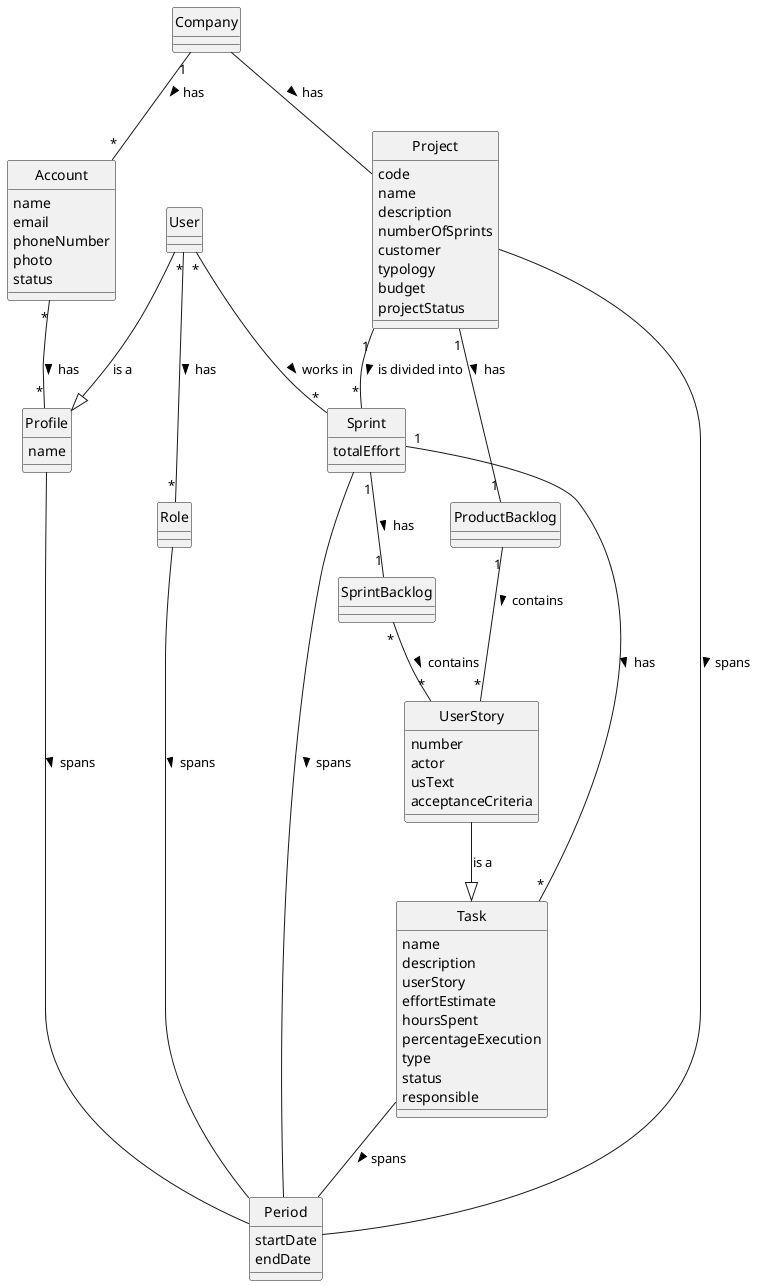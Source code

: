 @startuml
Class Company{}
hide Company circle
Class Account{
name
email
phoneNumber
photo
status
}
hide Account circle
Class Profile{
name
}
hide Profile circle
Class Period{
startDate
endDate
}
hide Period circle
Class User{}
hide User circle
Class Role{
}
hide Role circle
Class Project{
code
name
description
numberOfSprints
customer
typology
budget
projectStatus
}
hide Project circle
Class UserStory{
number
actor
usText
acceptanceCriteria
}
hide UserStory circle
Class Task{
name
description
userStory
effortEstimate
hoursSpent
percentageExecution
type
status
responsible
}
hide Task circle
Class Sprint {
totalEffort
}
hide Sprint circle
Class ProductBacklog{
}
hide ProductBacklog circle
Class SprintBacklog{
}
hide SprintBacklog circle

Company "1" -- "*" Account : has >
Account "*" -- "*" Profile: has >
Profile -- Period: spans >
User --|> Profile: is a
User "*" -- "*" Role: has >
Role -- Period: spans >
Company -- Project: has >
Project -- Period: spans >
/'Project -- UserStory: contains >'/
Project "1" -- "*" Sprint: is divided into >
UserStory --|> Task: is a
Task -- Period: spans >
Sprint -- Period: spans >
Sprint "1" -- "*" Task: has >
Project "1" -- "1" ProductBacklog: has >
ProductBacklog "1" -- "*" UserStory: contains >
User "*" -- "*" Sprint: works in >
Sprint "1" -- "1" SprintBacklog: has >
SprintBacklog "*" -- "*" UserStory: contains >
@enduml